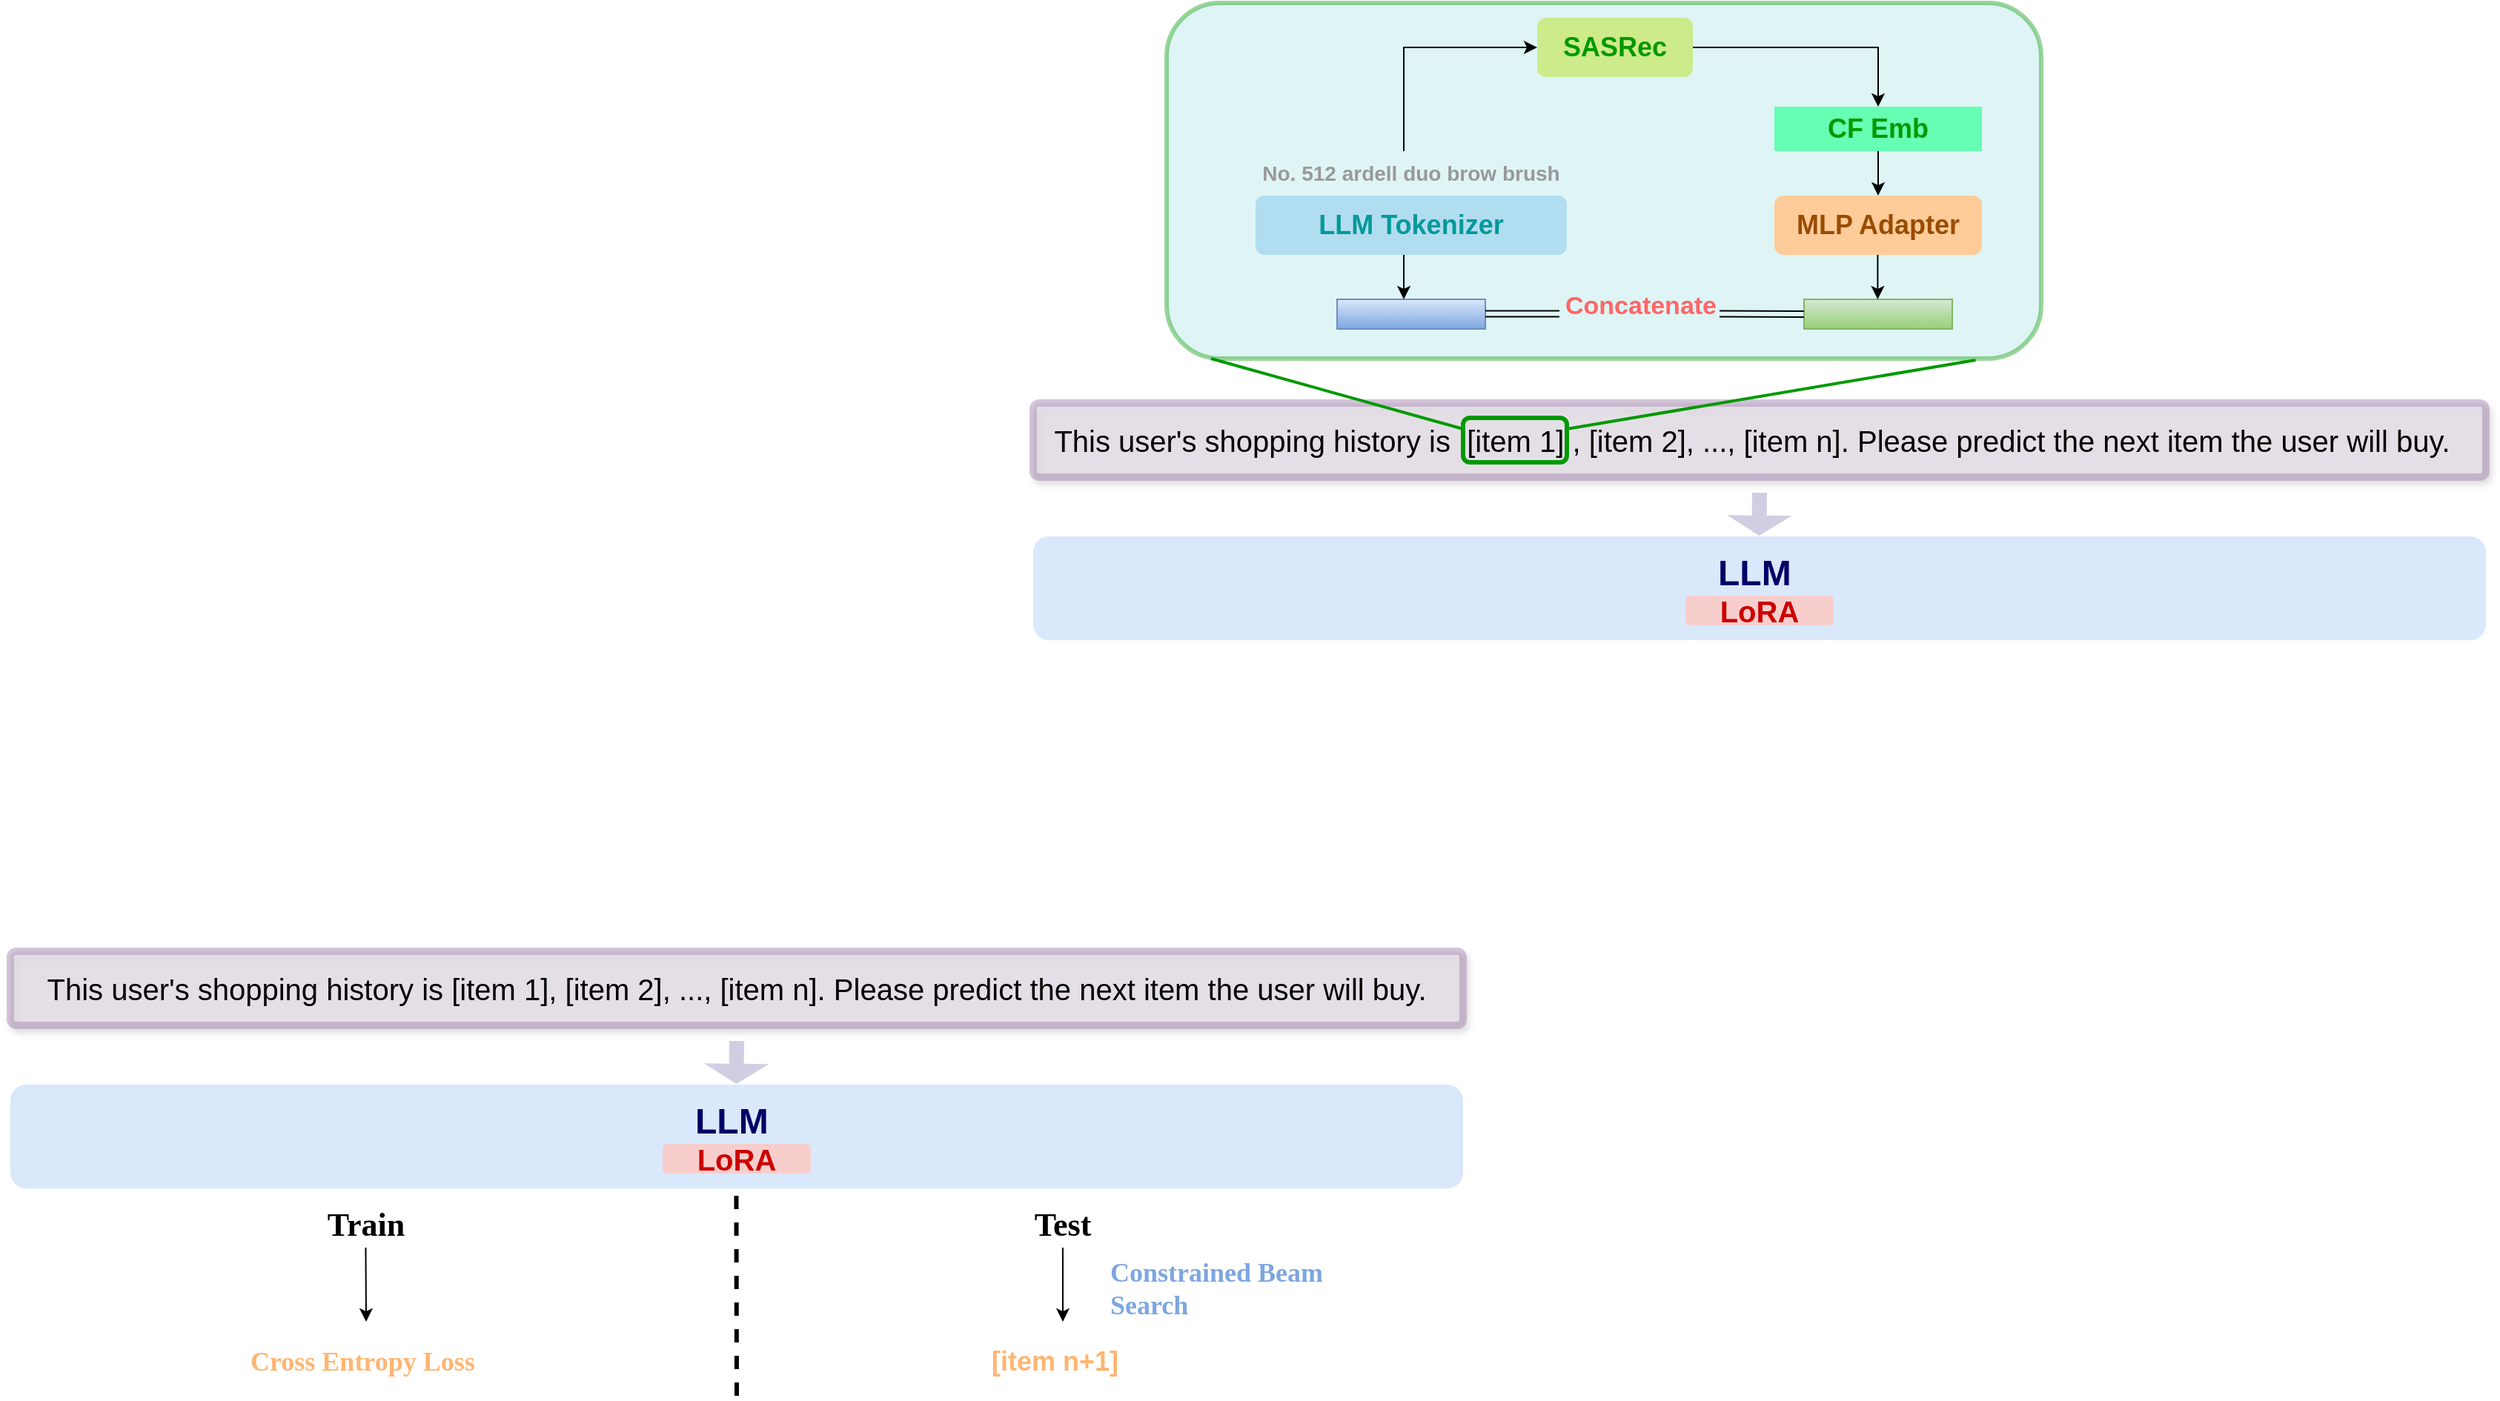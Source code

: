 <mxfile version="28.2.3">
  <diagram name="Page-1" id="X3rEYGYxmpHoWfrI04Dd">
    <mxGraphModel dx="2037" dy="2277" grid="1" gridSize="10" guides="1" tooltips="1" connect="1" arrows="1" fold="1" page="1" pageScale="1" pageWidth="850" pageHeight="1100" math="0" shadow="0">
      <root>
        <mxCell id="0" />
        <mxCell id="1" parent="0" />
        <mxCell id="gE25UW4fyhG3K7R1qF85-5" value="" style="endArrow=classic;html=1;rounded=0;" edge="1" parent="1">
          <mxGeometry width="50" height="50" relative="1" as="geometry">
            <mxPoint x="809.95" y="740" as="sourcePoint" />
            <mxPoint x="810" y="790" as="targetPoint" />
          </mxGeometry>
        </mxCell>
        <mxCell id="gE25UW4fyhG3K7R1qF85-22" value="&lt;b&gt;&lt;font style=&quot;font-size: 18px; color: rgb(255, 181, 112);&quot;&gt;&lt;font style=&quot;&quot;&gt;[item n+1&lt;/font&gt;]&lt;/font&gt;&lt;/b&gt;" style="text;whiteSpace=wrap;html=1;" vertex="1" parent="1">
          <mxGeometry x="760" y="800" width="130" height="40" as="geometry" />
        </mxCell>
        <mxCell id="gE25UW4fyhG3K7R1qF85-23" value="" style="endArrow=none;html=1;rounded=0;strokeWidth=3;dashed=1;" edge="1" parent="1">
          <mxGeometry width="50" height="50" relative="1" as="geometry">
            <mxPoint x="590" y="840" as="sourcePoint" />
            <mxPoint x="589.71" y="700" as="targetPoint" />
          </mxGeometry>
        </mxCell>
        <mxCell id="gE25UW4fyhG3K7R1qF85-24" value="&lt;b&gt;&lt;font face=&quot;Comic Sans MS&quot; style=&quot;font-size: 22px;&quot;&gt;Train&lt;/font&gt;&lt;/b&gt;" style="text;html=1;align=center;verticalAlign=middle;whiteSpace=wrap;rounded=0;" vertex="1" parent="1">
          <mxGeometry x="290" y="710" width="100" height="30" as="geometry" />
        </mxCell>
        <mxCell id="gE25UW4fyhG3K7R1qF85-25" value="&lt;b&gt;&lt;font face=&quot;Comic Sans MS&quot; style=&quot;font-size: 22px;&quot;&gt;Test&lt;/font&gt;&lt;/b&gt;" style="text;html=1;align=center;verticalAlign=middle;whiteSpace=wrap;rounded=0;" vertex="1" parent="1">
          <mxGeometry x="760" y="710" width="100" height="30" as="geometry" />
        </mxCell>
        <mxCell id="gE25UW4fyhG3K7R1qF85-27" value="&lt;font face=&quot;Comic Sans MS&quot; style=&quot;color: rgb(126, 166, 224);&quot;&gt;&lt;span style=&quot;font-size: 18px;&quot;&gt;&lt;b style=&quot;&quot;&gt;Constrained Beam Search&lt;/b&gt;&lt;/span&gt;&lt;/font&gt;" style="text;whiteSpace=wrap;html=1;" vertex="1" parent="1">
          <mxGeometry x="840" y="740" width="150" height="40" as="geometry" />
        </mxCell>
        <mxCell id="gE25UW4fyhG3K7R1qF85-28" value="" style="endArrow=classic;html=1;rounded=0;" edge="1" parent="1">
          <mxGeometry width="50" height="50" relative="1" as="geometry">
            <mxPoint x="339.71" y="740" as="sourcePoint" />
            <mxPoint x="340" y="790" as="targetPoint" />
          </mxGeometry>
        </mxCell>
        <mxCell id="gE25UW4fyhG3K7R1qF85-29" value="&lt;font face=&quot;Comic Sans MS&quot; color=&quot;#ffb570&quot;&gt;&lt;span style=&quot;font-size: 18px;&quot;&gt;&lt;b&gt;Cross Entropy Loss&lt;/b&gt;&lt;/span&gt;&lt;/font&gt;" style="text;whiteSpace=wrap;html=1;" vertex="1" parent="1">
          <mxGeometry x="260" y="800" width="190" height="40" as="geometry" />
        </mxCell>
        <mxCell id="gE25UW4fyhG3K7R1qF85-30" value="" style="group" vertex="1" connectable="0" parent="1">
          <mxGeometry x="100" y="540" width="980" height="160" as="geometry" />
        </mxCell>
        <mxCell id="gE25UW4fyhG3K7R1qF85-7" value="" style="group" vertex="1" connectable="0" parent="gE25UW4fyhG3K7R1qF85-30">
          <mxGeometry y="90" width="980" height="70" as="geometry" />
        </mxCell>
        <mxCell id="gE25UW4fyhG3K7R1qF85-1" value="" style="rounded=1;whiteSpace=wrap;html=1;fillColor=#dae8fc;strokeColor=none;" vertex="1" parent="gE25UW4fyhG3K7R1qF85-7">
          <mxGeometry width="980" height="70" as="geometry" />
        </mxCell>
        <mxCell id="gE25UW4fyhG3K7R1qF85-2" value="&lt;b&gt;&lt;font style=&quot;color: rgb(204, 0, 0); font-size: 20px;&quot;&gt;LoRA&lt;/font&gt;&lt;/b&gt;" style="rounded=1;whiteSpace=wrap;html=1;fillColor=#f8cecc;strokeColor=none;" vertex="1" parent="gE25UW4fyhG3K7R1qF85-7">
          <mxGeometry x="440" y="40" width="100" height="20" as="geometry" />
        </mxCell>
        <mxCell id="gE25UW4fyhG3K7R1qF85-26" value="&lt;b&gt;&lt;font style=&quot;color: rgb(0, 0, 102); font-size: 24px;&quot;&gt;LLM&amp;nbsp;&lt;/font&gt;&lt;/b&gt;" style="text;html=1;align=center;verticalAlign=middle;whiteSpace=wrap;rounded=0;" vertex="1" parent="gE25UW4fyhG3K7R1qF85-7">
          <mxGeometry x="460" y="10" width="60" height="30" as="geometry" />
        </mxCell>
        <mxCell id="gE25UW4fyhG3K7R1qF85-10" value="" style="group" vertex="1" connectable="0" parent="gE25UW4fyhG3K7R1qF85-30">
          <mxGeometry width="980" height="50" as="geometry" />
        </mxCell>
        <mxCell id="gE25UW4fyhG3K7R1qF85-4" value="&lt;p style=&quot;line-height: 110%;&quot;&gt;&lt;br&gt;&lt;/p&gt;" style="rounded=1;whiteSpace=wrap;html=1;fillColor=#e1d5e7;strokeColor=#9673a6;align=left;arcSize=8;strokeWidth=5;fillStyle=auto;glass=0;shadow=1;opacity=40;" vertex="1" parent="gE25UW4fyhG3K7R1qF85-10">
          <mxGeometry width="980" height="50" as="geometry" />
        </mxCell>
        <mxCell id="gE25UW4fyhG3K7R1qF85-6" value="&lt;font style=&quot;font-size: 20px;&quot;&gt;This user&#39;s shopping history is [item 1], [item 2], ..., [item n]. Please predict the next item the user will buy.&lt;/font&gt;" style="text;html=1;align=center;verticalAlign=middle;whiteSpace=wrap;rounded=0;" vertex="1" parent="gE25UW4fyhG3K7R1qF85-10">
          <mxGeometry x="20" y="10" width="940" height="30" as="geometry" />
        </mxCell>
        <mxCell id="gE25UW4fyhG3K7R1qF85-20" value="" style="shape=flexArrow;endArrow=classic;html=1;rounded=0;fillColor=#d0cee2;strokeColor=none;endWidth=32.571;endSize=4.206;" edge="1" parent="gE25UW4fyhG3K7R1qF85-30">
          <mxGeometry width="50" height="50" relative="1" as="geometry">
            <mxPoint x="490" y="60" as="sourcePoint" />
            <mxPoint x="489.71" y="90" as="targetPoint" />
          </mxGeometry>
        </mxCell>
        <mxCell id="gE25UW4fyhG3K7R1qF85-31" value="" style="group" vertex="1" connectable="0" parent="1">
          <mxGeometry x="790" y="170" width="980" height="160" as="geometry" />
        </mxCell>
        <mxCell id="gE25UW4fyhG3K7R1qF85-32" value="" style="group" vertex="1" connectable="0" parent="gE25UW4fyhG3K7R1qF85-31">
          <mxGeometry y="90" width="980" height="70" as="geometry" />
        </mxCell>
        <mxCell id="gE25UW4fyhG3K7R1qF85-33" value="" style="rounded=1;whiteSpace=wrap;html=1;fillColor=#dae8fc;strokeColor=none;" vertex="1" parent="gE25UW4fyhG3K7R1qF85-32">
          <mxGeometry width="980" height="70" as="geometry" />
        </mxCell>
        <mxCell id="gE25UW4fyhG3K7R1qF85-34" value="&lt;b&gt;&lt;font style=&quot;color: rgb(204, 0, 0); font-size: 20px;&quot;&gt;LoRA&lt;/font&gt;&lt;/b&gt;" style="rounded=1;whiteSpace=wrap;html=1;fillColor=#f8cecc;strokeColor=none;" vertex="1" parent="gE25UW4fyhG3K7R1qF85-32">
          <mxGeometry x="440" y="40" width="100" height="20" as="geometry" />
        </mxCell>
        <mxCell id="gE25UW4fyhG3K7R1qF85-35" value="&lt;b&gt;&lt;font style=&quot;color: rgb(0, 0, 102); font-size: 24px;&quot;&gt;LLM&amp;nbsp;&lt;/font&gt;&lt;/b&gt;" style="text;html=1;align=center;verticalAlign=middle;whiteSpace=wrap;rounded=0;" vertex="1" parent="gE25UW4fyhG3K7R1qF85-32">
          <mxGeometry x="460" y="10" width="60" height="30" as="geometry" />
        </mxCell>
        <mxCell id="gE25UW4fyhG3K7R1qF85-36" value="" style="group" vertex="1" connectable="0" parent="gE25UW4fyhG3K7R1qF85-31">
          <mxGeometry width="980" height="60" as="geometry" />
        </mxCell>
        <mxCell id="gE25UW4fyhG3K7R1qF85-37" value="&lt;p style=&quot;line-height: 110%;&quot;&gt;&lt;br&gt;&lt;/p&gt;" style="rounded=1;whiteSpace=wrap;html=1;fillColor=#e1d5e7;strokeColor=#9673a6;align=left;arcSize=8;strokeWidth=5;fillStyle=auto;glass=0;shadow=1;opacity=40;" vertex="1" parent="gE25UW4fyhG3K7R1qF85-36">
          <mxGeometry width="980" height="50" as="geometry" />
        </mxCell>
        <mxCell id="gE25UW4fyhG3K7R1qF85-38" value="&lt;font style=&quot;font-size: 20px;&quot;&gt;This user&#39;s shopping history is&amp;nbsp; [item 1] , [item 2], ..., [item n]. Please predict the next item the user will buy.&lt;/font&gt;" style="text;html=1;align=center;verticalAlign=middle;whiteSpace=wrap;rounded=0;" vertex="1" parent="gE25UW4fyhG3K7R1qF85-36">
          <mxGeometry x="5" y="10" width="960" height="30" as="geometry" />
        </mxCell>
        <mxCell id="gE25UW4fyhG3K7R1qF85-40" value="" style="rounded=1;whiteSpace=wrap;html=1;fillColor=none;strokeColor=#009900;strokeWidth=3;" vertex="1" parent="gE25UW4fyhG3K7R1qF85-36">
          <mxGeometry x="290" y="10" width="70" height="30" as="geometry" />
        </mxCell>
        <mxCell id="gE25UW4fyhG3K7R1qF85-39" value="" style="shape=flexArrow;endArrow=classic;html=1;rounded=0;fillColor=#d0cee2;strokeColor=none;endWidth=32.571;endSize=4.206;" edge="1" parent="gE25UW4fyhG3K7R1qF85-31">
          <mxGeometry width="50" height="50" relative="1" as="geometry">
            <mxPoint x="490" y="60" as="sourcePoint" />
            <mxPoint x="489.71" y="90" as="targetPoint" />
          </mxGeometry>
        </mxCell>
        <mxCell id="gE25UW4fyhG3K7R1qF85-41" value="" style="endArrow=none;html=1;rounded=0;strokeColor=#009900;strokeWidth=2;entryX=0.925;entryY=1.004;entryDx=0;entryDy=0;entryPerimeter=0;exitX=1;exitY=0.25;exitDx=0;exitDy=0;" edge="1" parent="1" source="gE25UW4fyhG3K7R1qF85-40" target="gE25UW4fyhG3K7R1qF85-46">
          <mxGeometry width="50" height="50" relative="1" as="geometry">
            <mxPoint x="1150" y="180" as="sourcePoint" />
            <mxPoint x="1450" y="130" as="targetPoint" />
          </mxGeometry>
        </mxCell>
        <mxCell id="gE25UW4fyhG3K7R1qF85-46" value="" style="rounded=1;whiteSpace=wrap;html=1;fillColor=#b0e3e6;strokeColor=light-dark(#009900, #ededed);strokeWidth=3;opacity=40;" vertex="1" parent="1">
          <mxGeometry x="880" y="-100" width="590" height="240" as="geometry" />
        </mxCell>
        <mxCell id="gE25UW4fyhG3K7R1qF85-47" value="" style="endArrow=none;html=1;rounded=0;strokeColor=#009900;strokeWidth=2;exitX=0;exitY=0.25;exitDx=0;exitDy=0;" edge="1" parent="1" source="gE25UW4fyhG3K7R1qF85-40">
          <mxGeometry width="50" height="50" relative="1" as="geometry">
            <mxPoint x="1080" y="180" as="sourcePoint" />
            <mxPoint x="910" y="140" as="targetPoint" />
          </mxGeometry>
        </mxCell>
        <mxCell id="gE25UW4fyhG3K7R1qF85-48" value="&lt;font style=&quot;color: rgb(0, 153, 153); font-size: 18px;&quot;&gt;&lt;b style=&quot;&quot;&gt;LLM Tokenizer&lt;/b&gt;&lt;/font&gt;" style="rounded=1;whiteSpace=wrap;html=1;fillColor=#b1ddf0;strokeColor=none;" vertex="1" parent="1">
          <mxGeometry x="940" y="30" width="210" height="40" as="geometry" />
        </mxCell>
        <mxCell id="gE25UW4fyhG3K7R1qF85-49" value="&lt;font style=&quot;font-size: 14px; color: rgb(153, 153, 153);&quot;&gt;&lt;b&gt;No. 512 ardell duo brow brush&lt;/b&gt;&lt;/font&gt;" style="text;html=1;align=center;verticalAlign=middle;whiteSpace=wrap;rounded=0;" vertex="1" parent="1">
          <mxGeometry x="940" width="210" height="30" as="geometry" />
        </mxCell>
        <mxCell id="gE25UW4fyhG3K7R1qF85-53" value="&lt;b&gt;&lt;font style=&quot;color: rgb(0, 153, 0); font-size: 18px;&quot;&gt;SASRec&lt;/font&gt;&lt;/b&gt;" style="rounded=1;whiteSpace=wrap;html=1;fillColor=#cdeb8b;strokeColor=none;" vertex="1" parent="1">
          <mxGeometry x="1130" y="-90" width="105" height="40" as="geometry" />
        </mxCell>
        <mxCell id="gE25UW4fyhG3K7R1qF85-54" value="" style="endArrow=classic;html=1;rounded=0;entryX=0;entryY=0.5;entryDx=0;entryDy=0;" edge="1" parent="1" target="gE25UW4fyhG3K7R1qF85-53">
          <mxGeometry width="50" height="50" relative="1" as="geometry">
            <mxPoint x="1040" as="sourcePoint" />
            <mxPoint x="1090" y="-50" as="targetPoint" />
            <Array as="points">
              <mxPoint x="1040" y="-70" />
            </Array>
          </mxGeometry>
        </mxCell>
        <mxCell id="gE25UW4fyhG3K7R1qF85-55" value="&lt;font style=&quot;color: rgb(0, 153, 0); font-size: 18px;&quot;&gt;&lt;b style=&quot;&quot;&gt;CF Emb&lt;/b&gt;&lt;/font&gt;" style="rounded=0;whiteSpace=wrap;html=1;fillColor=#66FFB3;strokeColor=none;" vertex="1" parent="1">
          <mxGeometry x="1290" y="-30" width="140" height="30" as="geometry" />
        </mxCell>
        <mxCell id="gE25UW4fyhG3K7R1qF85-57" value="" style="endArrow=classic;html=1;rounded=0;entryX=0.5;entryY=0;entryDx=0;entryDy=0;" edge="1" parent="1" target="gE25UW4fyhG3K7R1qF85-55">
          <mxGeometry width="50" height="50" relative="1" as="geometry">
            <mxPoint x="1235" y="-70" as="sourcePoint" />
            <mxPoint x="1285" y="-120" as="targetPoint" />
            <Array as="points">
              <mxPoint x="1360" y="-70" />
            </Array>
          </mxGeometry>
        </mxCell>
        <mxCell id="gE25UW4fyhG3K7R1qF85-59" value="&lt;font style=&quot;color: rgb(153, 76, 0); font-size: 18px;&quot;&gt;&lt;b style=&quot;&quot;&gt;MLP Adapter&lt;/b&gt;&lt;/font&gt;" style="rounded=1;whiteSpace=wrap;html=1;fillColor=#FFCC99;strokeColor=none;" vertex="1" parent="1">
          <mxGeometry x="1290" y="30" width="140" height="40" as="geometry" />
        </mxCell>
        <mxCell id="gE25UW4fyhG3K7R1qF85-60" value="" style="endArrow=classic;html=1;rounded=0;entryX=0.5;entryY=0;entryDx=0;entryDy=0;" edge="1" parent="1" target="gE25UW4fyhG3K7R1qF85-59">
          <mxGeometry width="50" height="50" relative="1" as="geometry">
            <mxPoint x="1360" as="sourcePoint" />
            <mxPoint x="1410" y="-50" as="targetPoint" />
          </mxGeometry>
        </mxCell>
        <mxCell id="gE25UW4fyhG3K7R1qF85-61" value="" style="rounded=0;whiteSpace=wrap;html=1;fillColor=#dae8fc;gradientColor=#7ea6e0;strokeColor=#6c8ebf;glass=0;" vertex="1" parent="1">
          <mxGeometry x="995" y="100" width="100" height="20" as="geometry" />
        </mxCell>
        <mxCell id="gE25UW4fyhG3K7R1qF85-62" value="" style="rounded=0;whiteSpace=wrap;html=1;fillColor=#d5e8d4;gradientColor=#97d077;strokeColor=#82b366;glass=0;" vertex="1" parent="1">
          <mxGeometry x="1310" y="100" width="100" height="20" as="geometry" />
        </mxCell>
        <mxCell id="gE25UW4fyhG3K7R1qF85-63" value="" style="endArrow=classic;html=1;rounded=0;entryX=0.5;entryY=0;entryDx=0;entryDy=0;" edge="1" parent="1">
          <mxGeometry width="50" height="50" relative="1" as="geometry">
            <mxPoint x="1040" y="70" as="sourcePoint" />
            <mxPoint x="1040" y="100" as="targetPoint" />
          </mxGeometry>
        </mxCell>
        <mxCell id="gE25UW4fyhG3K7R1qF85-64" value="" style="endArrow=classic;html=1;rounded=0;entryX=0.5;entryY=0;entryDx=0;entryDy=0;" edge="1" parent="1">
          <mxGeometry width="50" height="50" relative="1" as="geometry">
            <mxPoint x="1359.71" y="70" as="sourcePoint" />
            <mxPoint x="1359.71" y="100" as="targetPoint" />
          </mxGeometry>
        </mxCell>
        <mxCell id="gE25UW4fyhG3K7R1qF85-65" value="" style="shape=link;html=1;rounded=0;" edge="1" parent="1">
          <mxGeometry width="100" relative="1" as="geometry">
            <mxPoint x="1095" y="109.71" as="sourcePoint" />
            <mxPoint x="1145" y="109.71" as="targetPoint" />
          </mxGeometry>
        </mxCell>
        <mxCell id="gE25UW4fyhG3K7R1qF85-66" value="&lt;b&gt;&lt;font style=&quot;color: rgb(255, 102, 102); font-size: 17px;&quot;&gt;Concatenate&lt;/font&gt;&lt;/b&gt;" style="text;html=1;align=center;verticalAlign=middle;whiteSpace=wrap;rounded=0;" vertex="1" parent="1">
          <mxGeometry x="1170" y="90" width="60" height="30" as="geometry" />
        </mxCell>
        <mxCell id="gE25UW4fyhG3K7R1qF85-71" value="" style="shape=link;html=1;rounded=0;entryX=0;entryY=0.5;entryDx=0;entryDy=0;" edge="1" parent="1" target="gE25UW4fyhG3K7R1qF85-62">
          <mxGeometry width="100" relative="1" as="geometry">
            <mxPoint x="1253" y="109.71" as="sourcePoint" />
            <mxPoint x="1298" y="110" as="targetPoint" />
          </mxGeometry>
        </mxCell>
      </root>
    </mxGraphModel>
  </diagram>
</mxfile>
